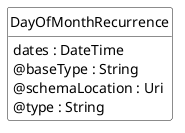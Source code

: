 @startuml
hide circle
hide methods
hide stereotype
show <<Enumeration>> stereotype
skinparam class {
   BackgroundColor<<Enumeration>> #E6F5F7
   BackgroundColor<<Ref>> #FFFFE0
   BackgroundColor<<Pivot>> #FFFFFFF
   BackgroundColor<<SimpleType>> #E2F0DA
   BackgroundColor #FCF2E3
}

class DayOfMonthRecurrence <<Pivot>> {
    dates : DateTime
    @baseType : String
    @schemaLocation : Uri
    @type : String
}


@enduml